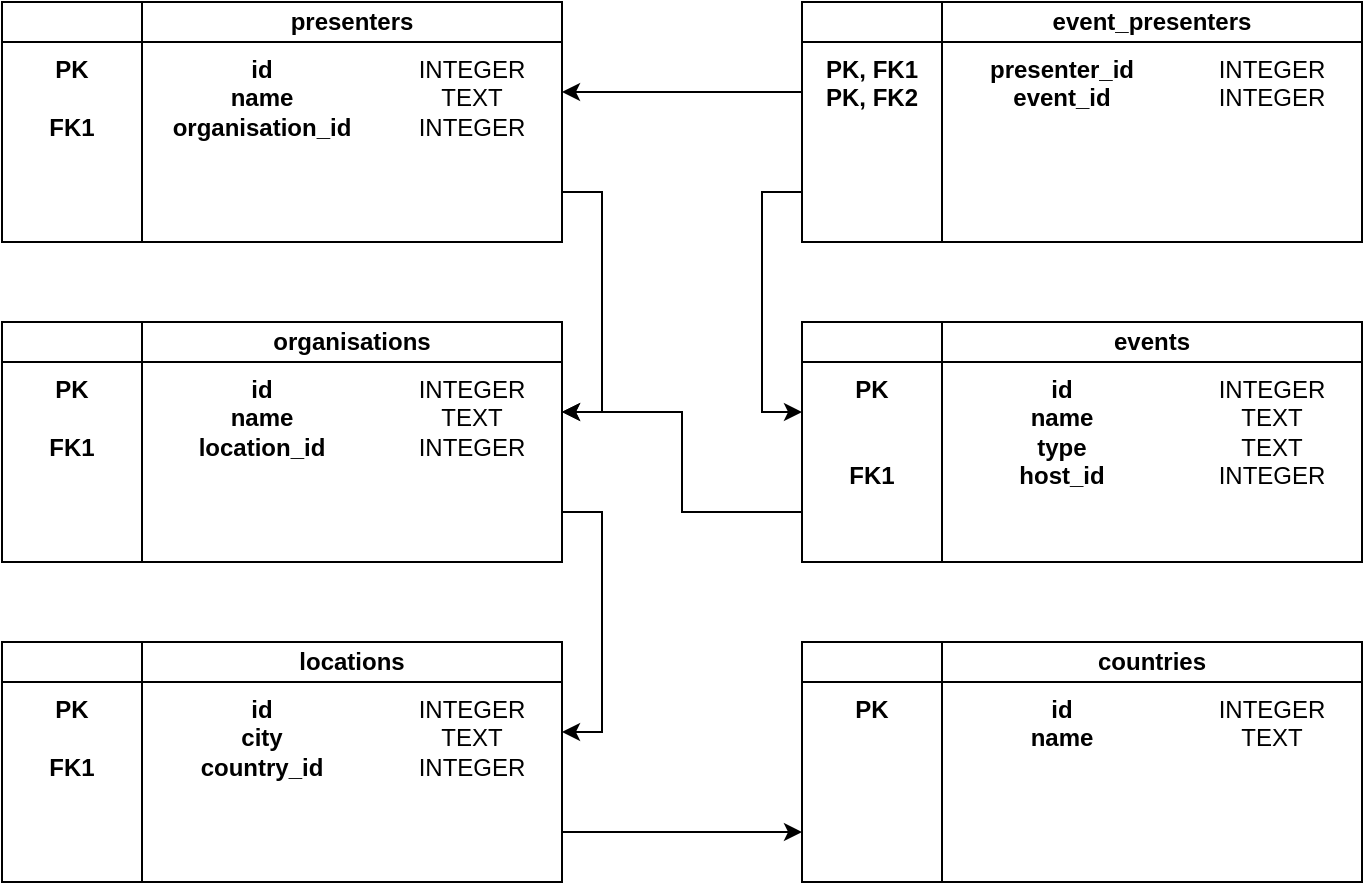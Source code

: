 <mxfile version="15.7.0" type="github">
  <diagram id="wXJArVjDujs8daDJopoD" name="Page-1">
    <mxGraphModel dx="679" dy="378" grid="1" gridSize="10" guides="1" tooltips="1" connect="1" arrows="1" fold="1" page="1" pageScale="1" pageWidth="827" pageHeight="1169" math="0" shadow="0">
      <root>
        <mxCell id="0" />
        <mxCell id="1" parent="0" />
        <mxCell id="mvQrhnk44QogwJOHmzZd-33" value="" style="group" parent="1" vertex="1" connectable="0">
          <mxGeometry x="474" y="684" width="280" height="120" as="geometry" />
        </mxCell>
        <mxCell id="mvQrhnk44QogwJOHmzZd-28" value="" style="shape=internalStorage;whiteSpace=wrap;html=1;backgroundOutline=1;dx=70;dy=20;" parent="mvQrhnk44QogwJOHmzZd-33" vertex="1">
          <mxGeometry width="280" height="120" as="geometry" />
        </mxCell>
        <mxCell id="mvQrhnk44QogwJOHmzZd-29" value="&lt;b&gt;countries&lt;/b&gt;" style="text;html=1;strokeColor=none;fillColor=none;align=center;verticalAlign=middle;whiteSpace=wrap;rounded=0;" parent="mvQrhnk44QogwJOHmzZd-33" vertex="1">
          <mxGeometry x="70" width="210" height="20" as="geometry" />
        </mxCell>
        <mxCell id="mvQrhnk44QogwJOHmzZd-30" value="id&lt;br&gt;name" style="text;html=1;strokeColor=none;fillColor=none;align=center;verticalAlign=top;whiteSpace=wrap;rounded=0;fontStyle=1" parent="mvQrhnk44QogwJOHmzZd-33" vertex="1">
          <mxGeometry x="70" y="20" width="120" height="100" as="geometry" />
        </mxCell>
        <mxCell id="mvQrhnk44QogwJOHmzZd-31" value="PK" style="text;html=1;strokeColor=none;fillColor=none;align=center;verticalAlign=top;whiteSpace=wrap;rounded=0;fontStyle=1" parent="mvQrhnk44QogwJOHmzZd-33" vertex="1">
          <mxGeometry y="20" width="70" height="100" as="geometry" />
        </mxCell>
        <mxCell id="mvQrhnk44QogwJOHmzZd-32" value="INTEGER&lt;br&gt;TEXT" style="text;html=1;strokeColor=none;fillColor=none;align=center;verticalAlign=top;whiteSpace=wrap;rounded=0;" parent="mvQrhnk44QogwJOHmzZd-33" vertex="1">
          <mxGeometry x="190" y="20" width="90" height="100" as="geometry" />
        </mxCell>
        <mxCell id="mvQrhnk44QogwJOHmzZd-34" value="" style="group" parent="1" vertex="1" connectable="0">
          <mxGeometry x="74" y="684" width="280" height="120" as="geometry" />
        </mxCell>
        <mxCell id="mvQrhnk44QogwJOHmzZd-23" value="" style="shape=internalStorage;whiteSpace=wrap;html=1;backgroundOutline=1;dx=70;dy=20;" parent="mvQrhnk44QogwJOHmzZd-34" vertex="1">
          <mxGeometry width="280" height="120" as="geometry" />
        </mxCell>
        <mxCell id="mvQrhnk44QogwJOHmzZd-24" value="&lt;b&gt;locations&lt;/b&gt;" style="text;html=1;strokeColor=none;fillColor=none;align=center;verticalAlign=middle;whiteSpace=wrap;rounded=0;" parent="mvQrhnk44QogwJOHmzZd-34" vertex="1">
          <mxGeometry x="70" width="210" height="20" as="geometry" />
        </mxCell>
        <mxCell id="mvQrhnk44QogwJOHmzZd-25" value="id&lt;br&gt;city&lt;br&gt;country_id" style="text;html=1;strokeColor=none;fillColor=none;align=center;verticalAlign=top;whiteSpace=wrap;rounded=0;fontStyle=1" parent="mvQrhnk44QogwJOHmzZd-34" vertex="1">
          <mxGeometry x="70" y="20" width="120" height="100" as="geometry" />
        </mxCell>
        <mxCell id="mvQrhnk44QogwJOHmzZd-26" value="PK&lt;br&gt;&lt;br&gt;FK1" style="text;html=1;strokeColor=none;fillColor=none;align=center;verticalAlign=top;whiteSpace=wrap;rounded=0;fontStyle=1" parent="mvQrhnk44QogwJOHmzZd-34" vertex="1">
          <mxGeometry y="20" width="70" height="100" as="geometry" />
        </mxCell>
        <mxCell id="mvQrhnk44QogwJOHmzZd-27" value="INTEGER&lt;br&gt;TEXT&lt;br&gt;INTEGER" style="text;html=1;strokeColor=none;fillColor=none;align=center;verticalAlign=top;whiteSpace=wrap;rounded=0;" parent="mvQrhnk44QogwJOHmzZd-34" vertex="1">
          <mxGeometry x="190" y="20" width="90" height="100" as="geometry" />
        </mxCell>
        <mxCell id="mvQrhnk44QogwJOHmzZd-35" value="" style="group" parent="1" vertex="1" connectable="0">
          <mxGeometry x="474" y="524" width="280" height="120" as="geometry" />
        </mxCell>
        <mxCell id="mvQrhnk44QogwJOHmzZd-18" value="" style="shape=internalStorage;whiteSpace=wrap;html=1;backgroundOutline=1;dx=70;dy=20;" parent="mvQrhnk44QogwJOHmzZd-35" vertex="1">
          <mxGeometry width="280" height="120" as="geometry" />
        </mxCell>
        <mxCell id="mvQrhnk44QogwJOHmzZd-19" value="&lt;b&gt;events&lt;/b&gt;" style="text;html=1;strokeColor=none;fillColor=none;align=center;verticalAlign=middle;whiteSpace=wrap;rounded=0;" parent="mvQrhnk44QogwJOHmzZd-35" vertex="1">
          <mxGeometry x="70" width="210" height="20" as="geometry" />
        </mxCell>
        <mxCell id="mvQrhnk44QogwJOHmzZd-20" value="id&lt;br&gt;name&lt;br&gt;type&lt;br&gt;host_id" style="text;html=1;strokeColor=none;fillColor=none;align=center;verticalAlign=top;whiteSpace=wrap;rounded=0;fontStyle=1" parent="mvQrhnk44QogwJOHmzZd-35" vertex="1">
          <mxGeometry x="70" y="20" width="120" height="100" as="geometry" />
        </mxCell>
        <mxCell id="mvQrhnk44QogwJOHmzZd-21" value="PK&lt;br&gt;&lt;br&gt;&lt;br&gt;FK1" style="text;html=1;strokeColor=none;fillColor=none;align=center;verticalAlign=top;whiteSpace=wrap;rounded=0;fontStyle=1" parent="mvQrhnk44QogwJOHmzZd-35" vertex="1">
          <mxGeometry y="20" width="70" height="100" as="geometry" />
        </mxCell>
        <mxCell id="mvQrhnk44QogwJOHmzZd-22" value="INTEGER&lt;br&gt;TEXT&lt;br&gt;TEXT&lt;br&gt;INTEGER" style="text;html=1;strokeColor=none;fillColor=none;align=center;verticalAlign=top;whiteSpace=wrap;rounded=0;" parent="mvQrhnk44QogwJOHmzZd-35" vertex="1">
          <mxGeometry x="190" y="20" width="90" height="100" as="geometry" />
        </mxCell>
        <mxCell id="mvQrhnk44QogwJOHmzZd-36" value="" style="group" parent="1" vertex="1" connectable="0">
          <mxGeometry x="74" y="524" width="280" height="120" as="geometry" />
        </mxCell>
        <mxCell id="mvQrhnk44QogwJOHmzZd-13" value="" style="shape=internalStorage;whiteSpace=wrap;html=1;backgroundOutline=1;dx=70;dy=20;" parent="mvQrhnk44QogwJOHmzZd-36" vertex="1">
          <mxGeometry width="280" height="120" as="geometry" />
        </mxCell>
        <mxCell id="mvQrhnk44QogwJOHmzZd-14" value="&lt;b&gt;organisations&lt;/b&gt;" style="text;html=1;strokeColor=none;fillColor=none;align=center;verticalAlign=middle;whiteSpace=wrap;rounded=0;" parent="mvQrhnk44QogwJOHmzZd-36" vertex="1">
          <mxGeometry x="70" width="210" height="20" as="geometry" />
        </mxCell>
        <mxCell id="mvQrhnk44QogwJOHmzZd-15" value="id&lt;br&gt;name&lt;br&gt;location_id" style="text;html=1;strokeColor=none;fillColor=none;align=center;verticalAlign=top;whiteSpace=wrap;rounded=0;fontStyle=1" parent="mvQrhnk44QogwJOHmzZd-36" vertex="1">
          <mxGeometry x="70" y="20" width="120" height="100" as="geometry" />
        </mxCell>
        <mxCell id="mvQrhnk44QogwJOHmzZd-16" value="PK&lt;br&gt;&lt;br&gt;FK1" style="text;html=1;strokeColor=none;fillColor=none;align=center;verticalAlign=top;whiteSpace=wrap;rounded=0;fontStyle=1" parent="mvQrhnk44QogwJOHmzZd-36" vertex="1">
          <mxGeometry y="20" width="70" height="100" as="geometry" />
        </mxCell>
        <mxCell id="mvQrhnk44QogwJOHmzZd-17" value="INTEGER&lt;br&gt;TEXT&lt;br&gt;INTEGER" style="text;html=1;strokeColor=none;fillColor=none;align=center;verticalAlign=top;whiteSpace=wrap;rounded=0;" parent="mvQrhnk44QogwJOHmzZd-36" vertex="1">
          <mxGeometry x="190" y="20" width="90" height="100" as="geometry" />
        </mxCell>
        <mxCell id="mvQrhnk44QogwJOHmzZd-37" value="" style="group" parent="1" vertex="1" connectable="0">
          <mxGeometry x="74" y="364" width="280" height="120" as="geometry" />
        </mxCell>
        <mxCell id="mvQrhnk44QogwJOHmzZd-8" value="" style="shape=internalStorage;whiteSpace=wrap;html=1;backgroundOutline=1;dx=70;dy=20;" parent="mvQrhnk44QogwJOHmzZd-37" vertex="1">
          <mxGeometry width="280" height="120" as="geometry" />
        </mxCell>
        <mxCell id="mvQrhnk44QogwJOHmzZd-9" value="&lt;b&gt;presenters&lt;/b&gt;" style="text;html=1;strokeColor=none;fillColor=none;align=center;verticalAlign=middle;whiteSpace=wrap;rounded=0;" parent="mvQrhnk44QogwJOHmzZd-37" vertex="1">
          <mxGeometry x="70" width="210" height="20" as="geometry" />
        </mxCell>
        <mxCell id="mvQrhnk44QogwJOHmzZd-10" value="id&lt;br&gt;name&lt;br&gt;organisation_id" style="text;html=1;strokeColor=none;fillColor=none;align=center;verticalAlign=top;whiteSpace=wrap;rounded=0;fontStyle=1" parent="mvQrhnk44QogwJOHmzZd-37" vertex="1">
          <mxGeometry x="70" y="20" width="120" height="100" as="geometry" />
        </mxCell>
        <mxCell id="mvQrhnk44QogwJOHmzZd-11" value="PK&lt;br&gt;&lt;br&gt;FK1" style="text;html=1;strokeColor=none;fillColor=none;align=center;verticalAlign=top;whiteSpace=wrap;rounded=0;fontStyle=1" parent="mvQrhnk44QogwJOHmzZd-37" vertex="1">
          <mxGeometry y="20" width="70" height="100" as="geometry" />
        </mxCell>
        <mxCell id="mvQrhnk44QogwJOHmzZd-12" value="INTEGER&lt;br&gt;TEXT&lt;br&gt;INTEGER" style="text;html=1;strokeColor=none;fillColor=none;align=center;verticalAlign=top;whiteSpace=wrap;rounded=0;" parent="mvQrhnk44QogwJOHmzZd-37" vertex="1">
          <mxGeometry x="190" y="20" width="90" height="100" as="geometry" />
        </mxCell>
        <mxCell id="Nrg1gerYHbqBMEmIkOEw-1" value="" style="group" vertex="1" connectable="0" parent="1">
          <mxGeometry x="474" y="364" width="280" height="120" as="geometry" />
        </mxCell>
        <mxCell id="Nrg1gerYHbqBMEmIkOEw-2" value="" style="shape=internalStorage;whiteSpace=wrap;html=1;backgroundOutline=1;dx=70;dy=20;" vertex="1" parent="Nrg1gerYHbqBMEmIkOEw-1">
          <mxGeometry width="280" height="120" as="geometry" />
        </mxCell>
        <mxCell id="Nrg1gerYHbqBMEmIkOEw-3" value="&lt;b&gt;event_presenters&lt;/b&gt;" style="text;html=1;strokeColor=none;fillColor=none;align=center;verticalAlign=middle;whiteSpace=wrap;rounded=0;" vertex="1" parent="Nrg1gerYHbqBMEmIkOEw-1">
          <mxGeometry x="70" width="210" height="20" as="geometry" />
        </mxCell>
        <mxCell id="Nrg1gerYHbqBMEmIkOEw-4" value="presenter_id&lt;br&gt;event_id" style="text;html=1;strokeColor=none;fillColor=none;align=center;verticalAlign=top;whiteSpace=wrap;rounded=0;fontStyle=1" vertex="1" parent="Nrg1gerYHbqBMEmIkOEw-1">
          <mxGeometry x="70" y="20" width="120" height="100" as="geometry" />
        </mxCell>
        <mxCell id="Nrg1gerYHbqBMEmIkOEw-5" value="PK, FK1&lt;br&gt;PK, FK2" style="text;html=1;strokeColor=none;fillColor=none;align=center;verticalAlign=top;whiteSpace=wrap;rounded=0;fontStyle=1" vertex="1" parent="Nrg1gerYHbqBMEmIkOEw-1">
          <mxGeometry y="20" width="70" height="100" as="geometry" />
        </mxCell>
        <mxCell id="Nrg1gerYHbqBMEmIkOEw-6" value="INTEGER&lt;br&gt;INTEGER" style="text;html=1;strokeColor=none;fillColor=none;align=center;verticalAlign=top;whiteSpace=wrap;rounded=0;" vertex="1" parent="Nrg1gerYHbqBMEmIkOEw-1">
          <mxGeometry x="190" y="20" width="90" height="100" as="geometry" />
        </mxCell>
        <mxCell id="Nrg1gerYHbqBMEmIkOEw-16" style="edgeStyle=orthogonalEdgeStyle;rounded=0;orthogonalLoop=1;jettySize=auto;html=1;exitX=0;exitY=0.25;exitDx=0;exitDy=0;entryX=1;entryY=0.25;entryDx=0;entryDy=0;" edge="1" parent="1" source="Nrg1gerYHbqBMEmIkOEw-5" target="mvQrhnk44QogwJOHmzZd-12">
          <mxGeometry relative="1" as="geometry" />
        </mxCell>
        <mxCell id="Nrg1gerYHbqBMEmIkOEw-17" style="edgeStyle=orthogonalEdgeStyle;rounded=0;orthogonalLoop=1;jettySize=auto;html=1;exitX=0;exitY=0.75;exitDx=0;exitDy=0;entryX=0;entryY=0.25;entryDx=0;entryDy=0;" edge="1" parent="1" source="Nrg1gerYHbqBMEmIkOEw-5" target="mvQrhnk44QogwJOHmzZd-21">
          <mxGeometry relative="1" as="geometry">
            <mxPoint x="444" y="554" as="targetPoint" />
          </mxGeometry>
        </mxCell>
        <mxCell id="Nrg1gerYHbqBMEmIkOEw-18" style="edgeStyle=orthogonalEdgeStyle;rounded=0;orthogonalLoop=1;jettySize=auto;html=1;exitX=0;exitY=0.75;exitDx=0;exitDy=0;entryX=1;entryY=0.25;entryDx=0;entryDy=0;" edge="1" parent="1" source="mvQrhnk44QogwJOHmzZd-21" target="mvQrhnk44QogwJOHmzZd-17">
          <mxGeometry relative="1" as="geometry" />
        </mxCell>
        <mxCell id="Nrg1gerYHbqBMEmIkOEw-19" style="edgeStyle=orthogonalEdgeStyle;rounded=0;orthogonalLoop=1;jettySize=auto;html=1;exitX=1;exitY=0.75;exitDx=0;exitDy=0;entryX=1;entryY=0.25;entryDx=0;entryDy=0;" edge="1" parent="1" source="mvQrhnk44QogwJOHmzZd-12" target="mvQrhnk44QogwJOHmzZd-17">
          <mxGeometry relative="1" as="geometry" />
        </mxCell>
        <mxCell id="Nrg1gerYHbqBMEmIkOEw-20" style="edgeStyle=orthogonalEdgeStyle;rounded=0;orthogonalLoop=1;jettySize=auto;html=1;exitX=1;exitY=0.75;exitDx=0;exitDy=0;entryX=1;entryY=0.25;entryDx=0;entryDy=0;" edge="1" parent="1" source="mvQrhnk44QogwJOHmzZd-17" target="mvQrhnk44QogwJOHmzZd-27">
          <mxGeometry relative="1" as="geometry" />
        </mxCell>
        <mxCell id="Nrg1gerYHbqBMEmIkOEw-21" style="edgeStyle=orthogonalEdgeStyle;rounded=0;orthogonalLoop=1;jettySize=auto;html=1;exitX=1;exitY=0.75;exitDx=0;exitDy=0;entryX=0;entryY=0.75;entryDx=0;entryDy=0;" edge="1" parent="1" source="mvQrhnk44QogwJOHmzZd-27" target="mvQrhnk44QogwJOHmzZd-31">
          <mxGeometry relative="1" as="geometry" />
        </mxCell>
      </root>
    </mxGraphModel>
  </diagram>
</mxfile>
